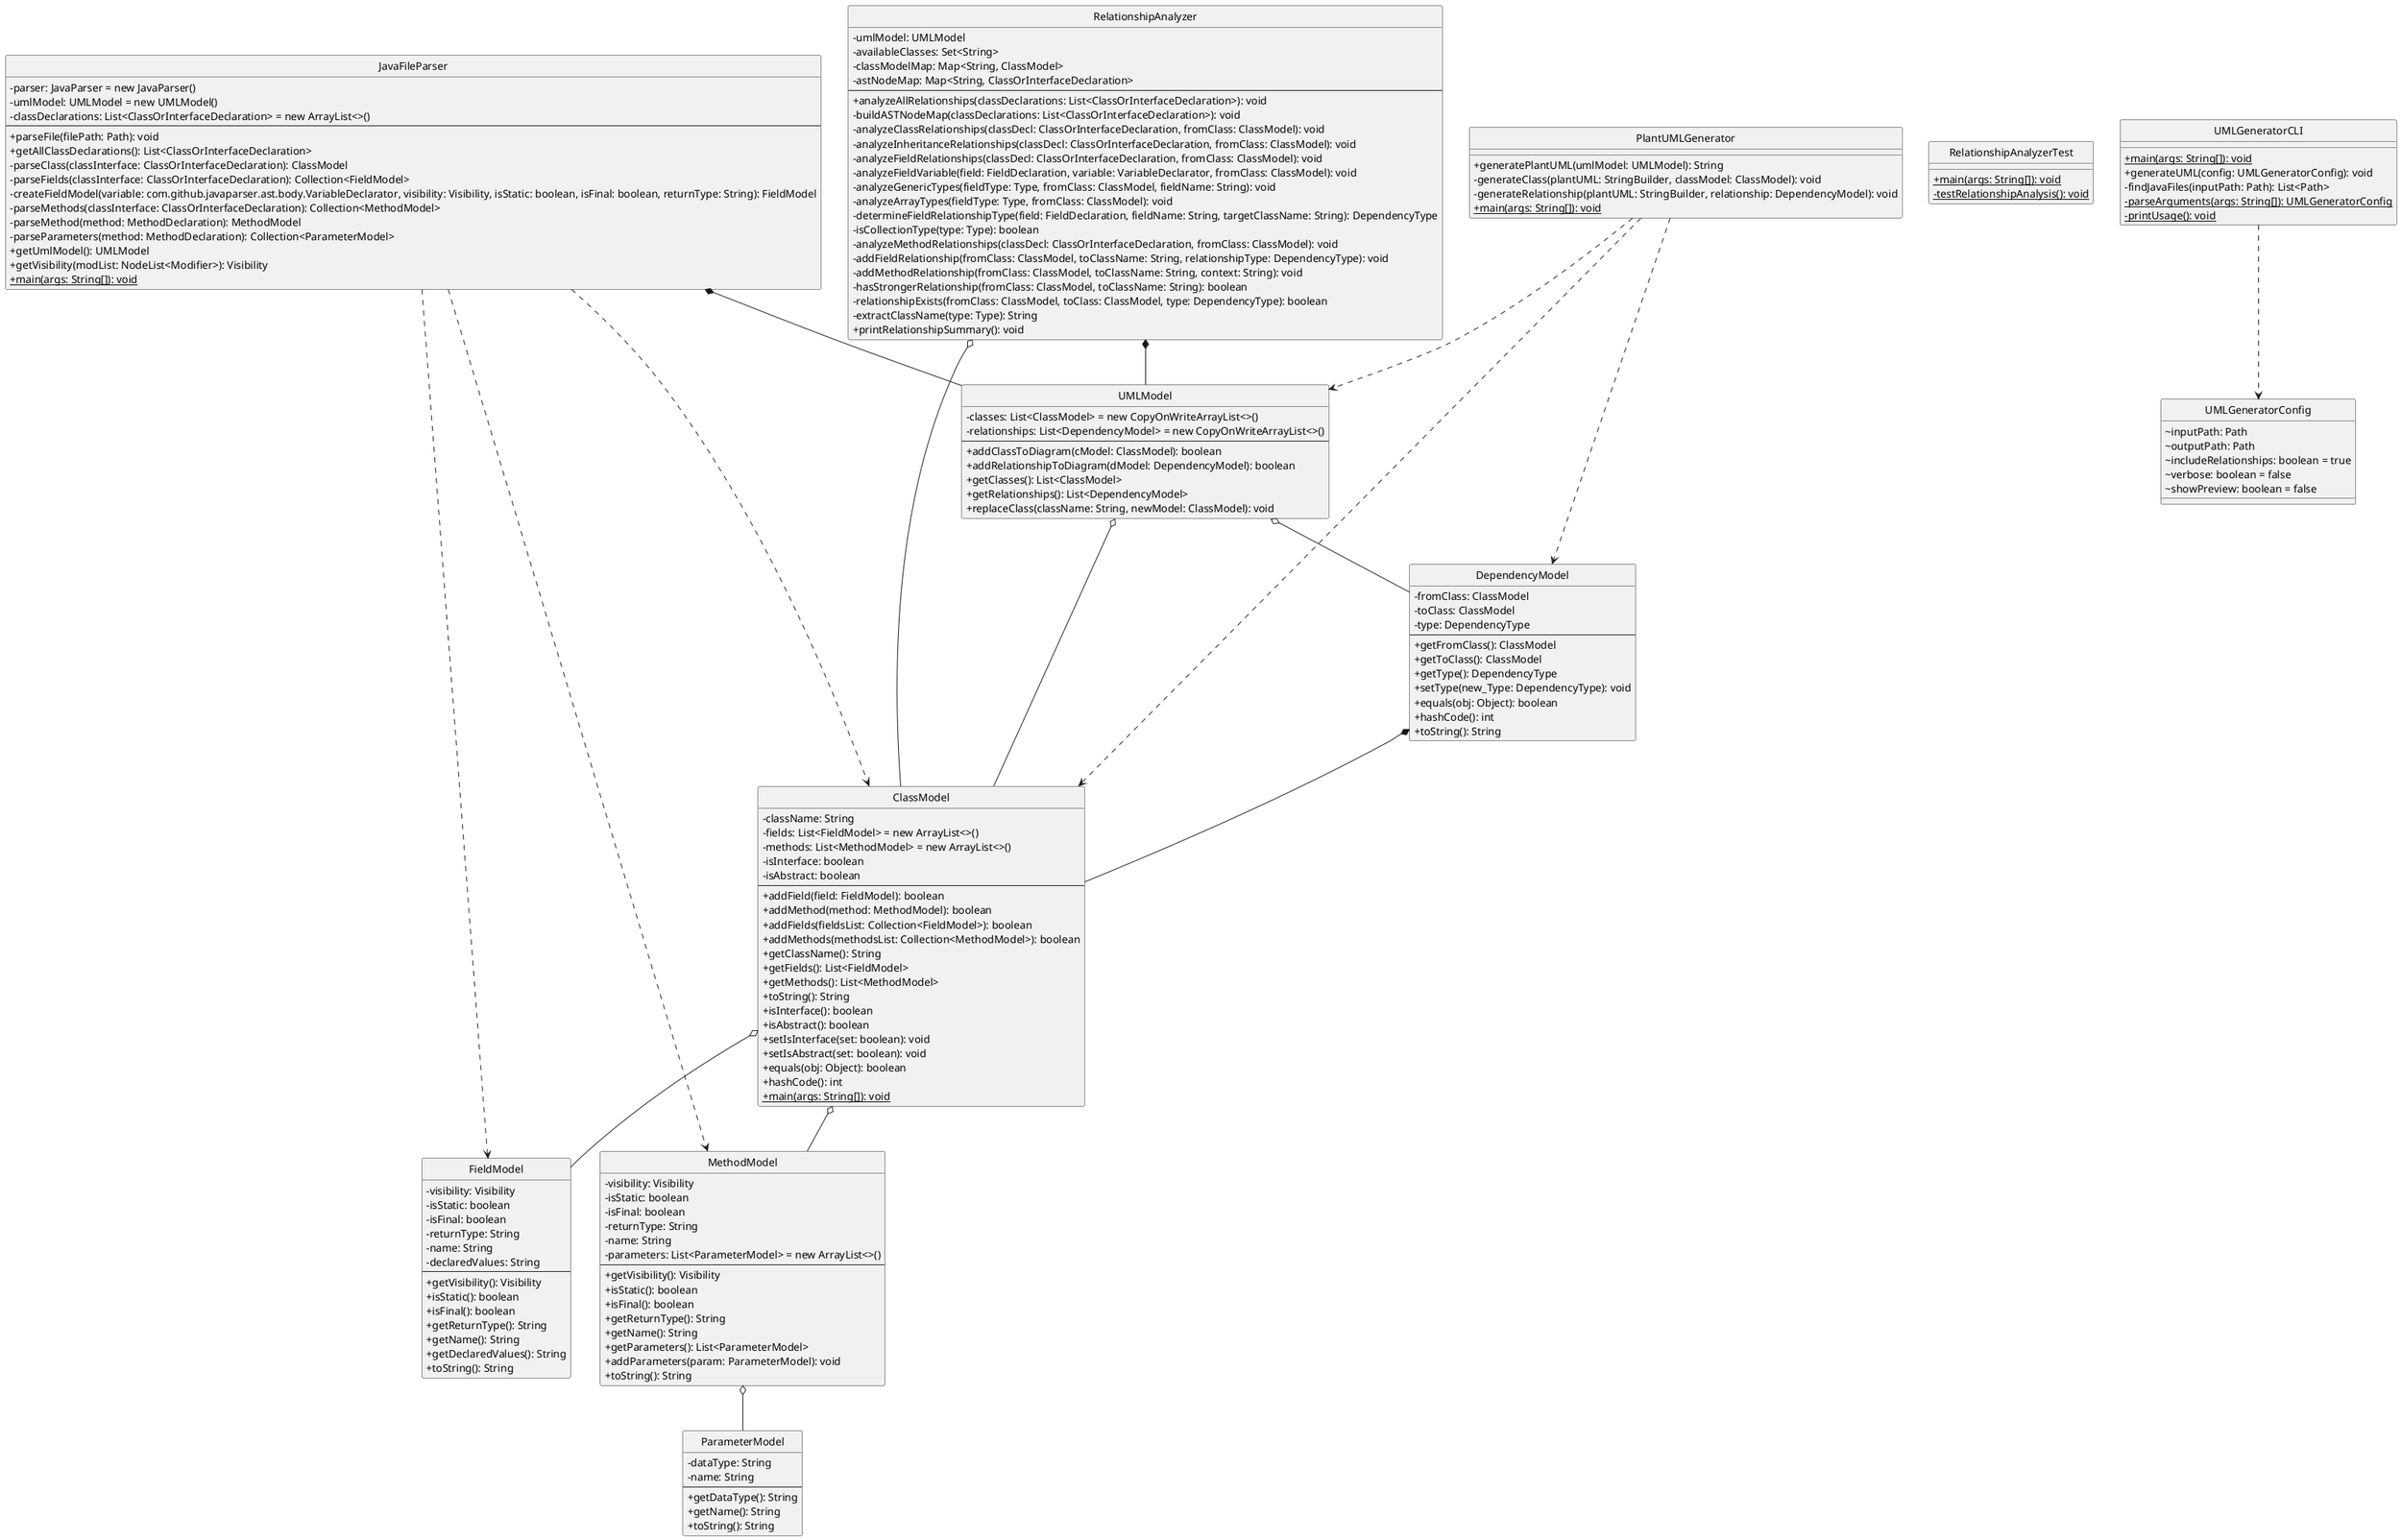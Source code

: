 @startuml
skinparam classAttributeIconSize 0
hide circle

class JavaFileParser {
  -parser: JavaParser = new JavaParser()
  -umlModel: UMLModel = new UMLModel()
  -classDeclarations: List<ClassOrInterfaceDeclaration> = new ArrayList<>()
  --
  +parseFile(filePath: Path): void
  +getAllClassDeclarations(): List<ClassOrInterfaceDeclaration>
  -parseClass(classInterface: ClassOrInterfaceDeclaration): ClassModel
  -parseFields(classInterface: ClassOrInterfaceDeclaration): Collection<FieldModel>
  -createFieldModel(variable: com.github.javaparser.ast.body.VariableDeclarator, visibility: Visibility, isStatic: boolean, isFinal: boolean, returnType: String): FieldModel
  -parseMethods(classInterface: ClassOrInterfaceDeclaration): Collection<MethodModel>
  -parseMethod(method: MethodDeclaration): MethodModel
  -parseParameters(method: MethodDeclaration): Collection<ParameterModel>
  +getUmlModel(): UMLModel
  +getVisibility(modList: NodeList<Modifier>): Visibility
  +{static} main(args: String[]): void
}

class RelationshipAnalyzer {
  -umlModel: UMLModel
  -availableClasses: Set<String>
  -classModelMap: Map<String, ClassModel>
  -astNodeMap: Map<String, ClassOrInterfaceDeclaration>
  --
  +analyzeAllRelationships(classDeclarations: List<ClassOrInterfaceDeclaration>): void
  -buildASTNodeMap(classDeclarations: List<ClassOrInterfaceDeclaration>): void
  -analyzeClassRelationships(classDecl: ClassOrInterfaceDeclaration, fromClass: ClassModel): void
  -analyzeInheritanceRelationships(classDecl: ClassOrInterfaceDeclaration, fromClass: ClassModel): void
  -analyzeFieldRelationships(classDecl: ClassOrInterfaceDeclaration, fromClass: ClassModel): void
  -analyzeFieldVariable(field: FieldDeclaration, variable: VariableDeclarator, fromClass: ClassModel): void
  -analyzeGenericTypes(fieldType: Type, fromClass: ClassModel, fieldName: String): void
  -analyzeArrayTypes(fieldType: Type, fromClass: ClassModel): void
  -determineFieldRelationshipType(field: FieldDeclaration, fieldName: String, targetClassName: String): DependencyType
  -isCollectionType(type: Type): boolean
  -analyzeMethodRelationships(classDecl: ClassOrInterfaceDeclaration, fromClass: ClassModel): void
  -addFieldRelationship(fromClass: ClassModel, toClassName: String, relationshipType: DependencyType): void
  -addMethodRelationship(fromClass: ClassModel, toClassName: String, context: String): void
  -hasStrongerRelationship(fromClass: ClassModel, toClassName: String): boolean
  -relationshipExists(fromClass: ClassModel, toClass: ClassModel, type: DependencyType): boolean
  -extractClassName(type: Type): String
  +printRelationshipSummary(): void
}

class RelationshipAnalyzerTest {
  +{static} main(args: String[]): void
  -{static} testRelationshipAnalysis(): void
}

class UMLGeneratorCLI {
  +{static} main(args: String[]): void
  +generateUML(config: UMLGeneratorConfig): void
  -findJavaFiles(inputPath: Path): List<Path>
  -{static} parseArguments(args: String[]): UMLGeneratorConfig
  -{static} printUsage(): void
}

class UMLGeneratorConfig {
  ~inputPath: Path
  ~outputPath: Path
  ~includeRelationships: boolean = true
  ~verbose: boolean = false
  ~showPreview: boolean = false
}

class ClassModel {
  -className: String
  -fields: List<FieldModel> = new ArrayList<>()
  -methods: List<MethodModel> = new ArrayList<>()
  -isInterface: boolean
  -isAbstract: boolean
  --
  +addField(field: FieldModel): boolean
  +addMethod(method: MethodModel): boolean
  +addFields(fieldsList: Collection<FieldModel>): boolean
  +addMethods(methodsList: Collection<MethodModel>): boolean
  +getClassName(): String
  +getFields(): List<FieldModel>
  +getMethods(): List<MethodModel>
  +toString(): String
  +isInterface(): boolean
  +isAbstract(): boolean
  +setIsInterface(set: boolean): void
  +setIsAbstract(set: boolean): void
  +equals(obj: Object): boolean
  +hashCode(): int
  +{static} main(args: String[]): void
}

class DependencyModel {
  -fromClass: ClassModel
  -toClass: ClassModel
  -type: DependencyType
  --
  +getFromClass(): ClassModel
  +getToClass(): ClassModel
  +getType(): DependencyType
  +setType(new_Type: DependencyType): void
  +equals(obj: Object): boolean
  +hashCode(): int
  +toString(): String
}

class FieldModel {
  -visibility: Visibility
  -isStatic: boolean
  -isFinal: boolean
  -returnType: String
  -name: String
  -declaredValues: String
  --
  +getVisibility(): Visibility
  +isStatic(): boolean
  +isFinal(): boolean
  +getReturnType(): String
  +getName(): String
  +getDeclaredValues(): String
  +toString(): String
}

class MethodModel {
  -visibility: Visibility
  -isStatic: boolean
  -isFinal: boolean
  -returnType: String
  -name: String
  -parameters: List<ParameterModel> = new ArrayList<>()
  --
  +getVisibility(): Visibility
  +isStatic(): boolean
  +isFinal(): boolean
  +getReturnType(): String
  +getName(): String
  +getParameters(): List<ParameterModel>
  +addParameters(param: ParameterModel): void
  +toString(): String
}

class ParameterModel {
  -dataType: String
  -name: String
  --
  +getDataType(): String
  +getName(): String
  +toString(): String
}

class UMLModel {
  -classes: List<ClassModel> = new CopyOnWriteArrayList<>()
  -relationships: List<DependencyModel> = new CopyOnWriteArrayList<>()
  --
  +addClassToDiagram(cModel: ClassModel): boolean
  +addRelationshipToDiagram(dModel: DependencyModel): boolean
  +getClasses(): List<ClassModel>
  +getRelationships(): List<DependencyModel>
  +replaceClass(className: String, newModel: ClassModel): void
}

class PlantUMLGenerator {
  +generatePlantUML(umlModel: UMLModel): String
  -generateClass(plantUML: StringBuilder, classModel: ClassModel): void
  -generateRelationship(plantUML: StringBuilder, relationship: DependencyModel): void
  +{static} main(args: String[]): void
}

JavaFileParser *-- UMLModel
JavaFileParser ..> ClassModel
JavaFileParser ..> FieldModel
JavaFileParser ..> MethodModel
RelationshipAnalyzer *-- UMLModel
RelationshipAnalyzer o-- ClassModel
UMLGeneratorCLI ..> UMLGeneratorConfig
ClassModel o-- FieldModel
ClassModel o-- MethodModel
DependencyModel *-- ClassModel
MethodModel o-- ParameterModel
UMLModel o-- ClassModel
UMLModel o-- DependencyModel
PlantUMLGenerator ..> UMLModel
PlantUMLGenerator ..> ClassModel
PlantUMLGenerator ..> DependencyModel
@enduml